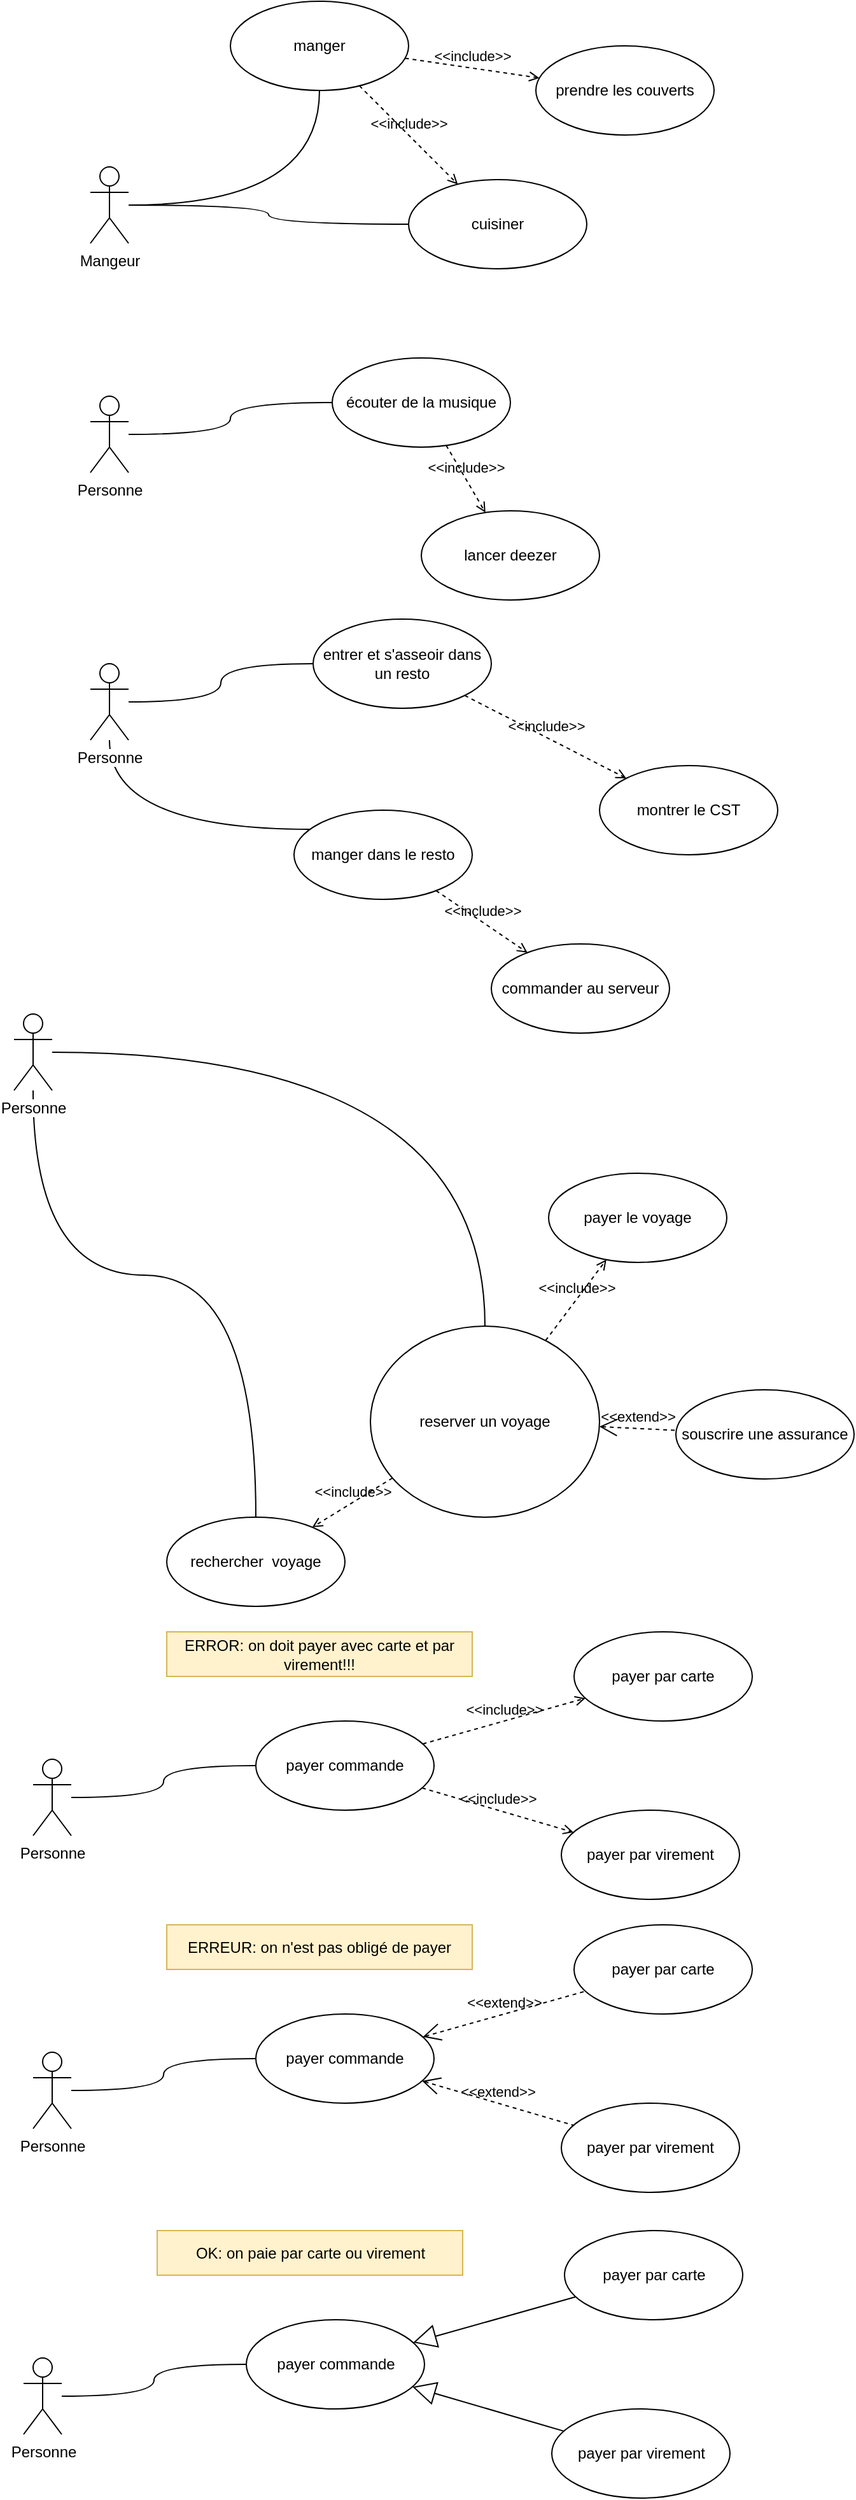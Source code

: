 <mxfile version="12.2.4" pages="1"><diagram id="4626RInFYziMvluEdOAh" name="Page-1"><mxGraphModel dx="720" dy="413" grid="1" gridSize="10" guides="1" tooltips="1" connect="1" arrows="1" fold="1" page="1" pageScale="1" pageWidth="850" pageHeight="1100" math="0" shadow="0"><root><mxCell id="0"/><mxCell id="1" parent="0"/><mxCell id="9" style="edgeStyle=orthogonalEdgeStyle;rounded=0;orthogonalLoop=1;jettySize=auto;html=1;endArrow=none;endFill=0;curved=1;" parent="1" source="2" target="8" edge="1"><mxGeometry relative="1" as="geometry"/></mxCell><mxCell id="11" style="edgeStyle=orthogonalEdgeStyle;curved=1;rounded=0;orthogonalLoop=1;jettySize=auto;html=1;endArrow=none;endFill=0;" parent="1" source="2" target="10" edge="1"><mxGeometry relative="1" as="geometry"/></mxCell><mxCell id="2" value="Mangeur" style="shape=umlActor;verticalLabelPosition=bottom;labelBackgroundColor=#ffffff;verticalAlign=top;html=1;outlineConnect=0;" parent="1" vertex="1"><mxGeometry x="110" y="180" width="30" height="60" as="geometry"/></mxCell><mxCell id="8" value="manger" style="ellipse;whiteSpace=wrap;html=1;" parent="1" vertex="1"><mxGeometry x="220" y="50" width="140" height="70" as="geometry"/></mxCell><mxCell id="10" value="cuisiner" style="ellipse;whiteSpace=wrap;html=1;" parent="1" vertex="1"><mxGeometry x="360" y="190" width="140" height="70" as="geometry"/></mxCell><mxCell id="12" value="&amp;lt;&amp;lt;include&amp;gt;&amp;gt;" style="edgeStyle=none;html=1;endArrow=open;verticalAlign=bottom;dashed=1;labelBackgroundColor=none;" parent="1" source="8" target="10" edge="1"><mxGeometry width="160" relative="1" as="geometry"><mxPoint x="100" y="390" as="sourcePoint"/><mxPoint x="260" y="390" as="targetPoint"/></mxGeometry></mxCell><mxCell id="13" value="prendre les couverts" style="ellipse;whiteSpace=wrap;html=1;" parent="1" vertex="1"><mxGeometry x="460" y="85" width="140" height="70" as="geometry"/></mxCell><mxCell id="14" value="&amp;lt;&amp;lt;include&amp;gt;&amp;gt;" style="edgeStyle=none;html=1;endArrow=open;verticalAlign=bottom;dashed=1;labelBackgroundColor=none;" parent="1" source="8" target="13" edge="1"><mxGeometry width="160" relative="1" as="geometry"><mxPoint x="314.365" y="129.255" as="sourcePoint"/><mxPoint x="365.579" y="250.751" as="targetPoint"/></mxGeometry></mxCell><mxCell id="22" style="edgeStyle=orthogonalEdgeStyle;curved=1;rounded=0;orthogonalLoop=1;jettySize=auto;html=1;endArrow=none;endFill=0;" parent="1" source="15" target="16" edge="1"><mxGeometry relative="1" as="geometry"/></mxCell><mxCell id="15" value="Personne" style="shape=umlActor;verticalLabelPosition=bottom;labelBackgroundColor=#ffffff;verticalAlign=top;html=1;outlineConnect=0;" parent="1" vertex="1"><mxGeometry x="110" y="360" width="30" height="60" as="geometry"/></mxCell><mxCell id="16" value="écouter de la musique" style="ellipse;whiteSpace=wrap;html=1;" parent="1" vertex="1"><mxGeometry x="300" y="330" width="140" height="70" as="geometry"/></mxCell><mxCell id="17" value="lancer deezer" style="ellipse;whiteSpace=wrap;html=1;" parent="1" vertex="1"><mxGeometry x="370" y="450" width="140" height="70" as="geometry"/></mxCell><mxCell id="23" value="&amp;lt;&amp;lt;include&amp;gt;&amp;gt;" style="edgeStyle=none;html=1;endArrow=open;verticalAlign=bottom;dashed=1;labelBackgroundColor=none;" parent="1" source="16" target="17" edge="1"><mxGeometry width="160" relative="1" as="geometry"><mxPoint x="331.305" y="126.305" as="sourcePoint"/><mxPoint x="408.695" y="203.695" as="targetPoint"/></mxGeometry></mxCell><mxCell id="26" style="edgeStyle=orthogonalEdgeStyle;curved=1;rounded=0;orthogonalLoop=1;jettySize=auto;html=1;endArrow=none;endFill=0;" parent="1" source="24" target="33" edge="1"><mxGeometry relative="1" as="geometry"/></mxCell><mxCell id="34" style="edgeStyle=orthogonalEdgeStyle;curved=1;rounded=0;orthogonalLoop=1;jettySize=auto;html=1;endArrow=none;endFill=0;" parent="1" source="24" target="25" edge="1"><mxGeometry relative="1" as="geometry"><Array as="points"><mxPoint x="125" y="700"/><mxPoint x="360" y="700"/></Array></mxGeometry></mxCell><mxCell id="24" value="Personne" style="shape=umlActor;verticalLabelPosition=bottom;labelBackgroundColor=#ffffff;verticalAlign=top;html=1;outlineConnect=0;" parent="1" vertex="1"><mxGeometry x="110" y="570" width="30" height="60" as="geometry"/></mxCell><mxCell id="25" value="manger dans le resto" style="ellipse;whiteSpace=wrap;html=1;" parent="1" vertex="1"><mxGeometry x="270" y="685" width="140" height="70" as="geometry"/></mxCell><mxCell id="27" value="montrer le CST" style="ellipse;whiteSpace=wrap;html=1;" parent="1" vertex="1"><mxGeometry x="510" y="650" width="140" height="70" as="geometry"/></mxCell><mxCell id="28" value="commander au serveur" style="ellipse;whiteSpace=wrap;html=1;" parent="1" vertex="1"><mxGeometry x="425" y="790" width="140" height="70" as="geometry"/></mxCell><mxCell id="30" value="&amp;lt;&amp;lt;include&amp;gt;&amp;gt;" style="edgeStyle=none;html=1;endArrow=open;verticalAlign=bottom;dashed=1;labelBackgroundColor=none;" parent="1" source="25" target="28" edge="1"><mxGeometry width="160" relative="1" as="geometry"><mxPoint x="510" y="570" as="sourcePoint"/><mxPoint x="620" y="630" as="targetPoint"/></mxGeometry></mxCell><mxCell id="31" value="&amp;lt;&amp;lt;include&amp;gt;&amp;gt;" style="edgeStyle=none;html=1;endArrow=open;verticalAlign=bottom;dashed=1;labelBackgroundColor=none;" parent="1" source="33" target="27" edge="1"><mxGeometry width="160" relative="1" as="geometry"><mxPoint x="520" y="580" as="sourcePoint"/><mxPoint x="630" y="640" as="targetPoint"/></mxGeometry></mxCell><mxCell id="33" value="entrer et s'asseoir dans un resto" style="ellipse;whiteSpace=wrap;html=1;" parent="1" vertex="1"><mxGeometry x="285" y="535" width="140" height="70" as="geometry"/></mxCell><mxCell id="38" style="edgeStyle=orthogonalEdgeStyle;curved=1;rounded=0;orthogonalLoop=1;jettySize=auto;html=1;endArrow=none;endFill=0;" parent="1" source="35" target="36" edge="1"><mxGeometry relative="1" as="geometry"/></mxCell><mxCell id="43" style="edgeStyle=orthogonalEdgeStyle;curved=1;rounded=0;orthogonalLoop=1;jettySize=auto;html=1;endArrow=none;endFill=0;" parent="1" source="35" target="40" edge="1"><mxGeometry relative="1" as="geometry"><Array as="points"><mxPoint x="65" y="1050"/></Array></mxGeometry></mxCell><mxCell id="35" value="Personne" style="shape=umlActor;verticalLabelPosition=bottom;labelBackgroundColor=#ffffff;verticalAlign=top;html=1;outlineConnect=0;" parent="1" vertex="1"><mxGeometry x="50" y="845" width="30" height="60" as="geometry"/></mxCell><mxCell id="36" value="reserver un voyage" style="ellipse;whiteSpace=wrap;html=1;" parent="1" vertex="1"><mxGeometry x="330" y="1090" width="180" height="150" as="geometry"/></mxCell><mxCell id="37" value="souscrire une assurance" style="ellipse;whiteSpace=wrap;html=1;" parent="1" vertex="1"><mxGeometry x="570" y="1140" width="140" height="70" as="geometry"/></mxCell><mxCell id="39" value="&amp;lt;&amp;lt;extend&amp;gt;&amp;gt;" style="edgeStyle=none;html=1;startArrow=open;endArrow=none;startSize=12;verticalAlign=bottom;dashed=1;labelBackgroundColor=none;" parent="1" source="36" target="37" edge="1"><mxGeometry width="160" relative="1" as="geometry"><mxPoint x="100" y="1070" as="sourcePoint"/><mxPoint x="380" y="1030" as="targetPoint"/></mxGeometry></mxCell><mxCell id="40" value="rechercher&amp;nbsp; voyage" style="ellipse;whiteSpace=wrap;html=1;" parent="1" vertex="1"><mxGeometry x="170" y="1240" width="140" height="70" as="geometry"/></mxCell><mxCell id="44" value="&amp;lt;&amp;lt;include&amp;gt;&amp;gt;" style="edgeStyle=none;html=1;endArrow=open;verticalAlign=bottom;dashed=1;labelBackgroundColor=none;" parent="1" source="36" target="40" edge="1"><mxGeometry width="160" relative="1" as="geometry"><mxPoint x="320" y="890" as="sourcePoint"/><mxPoint x="463.43" y="806.84" as="targetPoint"/></mxGeometry></mxCell><mxCell id="45" value="payer le voyage" style="ellipse;whiteSpace=wrap;html=1;" parent="1" vertex="1"><mxGeometry x="470" y="970" width="140" height="70" as="geometry"/></mxCell><mxCell id="47" value="&amp;lt;&amp;lt;include&amp;gt;&amp;gt;" style="edgeStyle=none;html=1;endArrow=open;verticalAlign=bottom;dashed=1;labelBackgroundColor=none;" parent="1" source="36" target="45" edge="1"><mxGeometry width="160" relative="1" as="geometry"><mxPoint x="356.852" y="1237.778" as="sourcePoint"/><mxPoint x="302.705" y="1261.966" as="targetPoint"/></mxGeometry></mxCell><mxCell id="52" style="edgeStyle=orthogonalEdgeStyle;curved=1;rounded=0;orthogonalLoop=1;jettySize=auto;html=1;endArrow=none;endFill=0;" parent="1" source="48" target="49" edge="1"><mxGeometry relative="1" as="geometry"/></mxCell><mxCell id="48" value="Personne" style="shape=umlActor;verticalLabelPosition=bottom;labelBackgroundColor=#ffffff;verticalAlign=top;html=1;outlineConnect=0;" parent="1" vertex="1"><mxGeometry x="65" y="1430" width="30" height="60" as="geometry"/></mxCell><mxCell id="49" value="payer commande" style="ellipse;whiteSpace=wrap;html=1;" parent="1" vertex="1"><mxGeometry x="240" y="1400" width="140" height="70" as="geometry"/></mxCell><mxCell id="50" value="payer par carte" style="ellipse;whiteSpace=wrap;html=1;" parent="1" vertex="1"><mxGeometry x="490" y="1330" width="140" height="70" as="geometry"/></mxCell><mxCell id="51" value="payer par virement" style="ellipse;whiteSpace=wrap;html=1;" parent="1" vertex="1"><mxGeometry x="480" y="1470" width="140" height="70" as="geometry"/></mxCell><mxCell id="53" value="&amp;lt;&amp;lt;include&amp;gt;&amp;gt;" style="edgeStyle=none;html=1;endArrow=open;verticalAlign=bottom;dashed=1;labelBackgroundColor=none;" parent="1" source="49" target="51" edge="1"><mxGeometry width="160" relative="1" as="geometry"><mxPoint x="370" y="1533.5" as="sourcePoint"/><mxPoint x="460" y="1613.5" as="targetPoint"/></mxGeometry></mxCell><mxCell id="54" value="&amp;lt;&amp;lt;include&amp;gt;&amp;gt;" style="edgeStyle=none;html=1;endArrow=open;verticalAlign=bottom;dashed=1;labelBackgroundColor=none;" parent="1" source="49" target="50" edge="1"><mxGeometry width="160" relative="1" as="geometry"><mxPoint x="380.526" y="1462.583" as="sourcePoint"/><mxPoint x="499.535" y="1497.365" as="targetPoint"/></mxGeometry></mxCell><mxCell id="57" value="ERROR: on doit payer avec carte et par virement!!!" style="text;html=1;strokeColor=#d6b656;fillColor=#fff2cc;align=center;verticalAlign=middle;whiteSpace=wrap;rounded=0;" parent="1" vertex="1"><mxGeometry x="170" y="1330" width="240" height="35" as="geometry"/></mxCell><mxCell id="58" style="edgeStyle=orthogonalEdgeStyle;curved=1;rounded=0;orthogonalLoop=1;jettySize=auto;html=1;endArrow=none;endFill=0;" parent="1" source="59" target="60" edge="1"><mxGeometry relative="1" as="geometry"/></mxCell><mxCell id="59" value="Personne" style="shape=umlActor;verticalLabelPosition=bottom;labelBackgroundColor=#ffffff;verticalAlign=top;html=1;outlineConnect=0;" parent="1" vertex="1"><mxGeometry x="65" y="1660" width="30" height="60" as="geometry"/></mxCell><mxCell id="60" value="payer commande" style="ellipse;whiteSpace=wrap;html=1;" parent="1" vertex="1"><mxGeometry x="240" y="1630" width="140" height="70" as="geometry"/></mxCell><mxCell id="61" value="payer par carte" style="ellipse;whiteSpace=wrap;html=1;" parent="1" vertex="1"><mxGeometry x="490" y="1560" width="140" height="70" as="geometry"/></mxCell><mxCell id="62" value="payer par virement" style="ellipse;whiteSpace=wrap;html=1;" parent="1" vertex="1"><mxGeometry x="480" y="1700" width="140" height="70" as="geometry"/></mxCell><mxCell id="65" value="ERREUR: on n'est pas obligé de payer" style="text;html=1;strokeColor=#d6b656;fillColor=#fff2cc;align=center;verticalAlign=middle;whiteSpace=wrap;rounded=0;" parent="1" vertex="1"><mxGeometry x="170" y="1560" width="240" height="35" as="geometry"/></mxCell><mxCell id="66" value="&amp;lt;&amp;lt;extend&amp;gt;&amp;gt;" style="edgeStyle=none;html=1;startArrow=open;endArrow=none;startSize=12;verticalAlign=bottom;dashed=1;labelBackgroundColor=none;" parent="1" source="60" target="61" edge="1"><mxGeometry width="160" relative="1" as="geometry"><mxPoint x="40" y="1790" as="sourcePoint"/><mxPoint x="200" y="1790" as="targetPoint"/></mxGeometry></mxCell><mxCell id="67" value="&amp;lt;&amp;lt;extend&amp;gt;&amp;gt;" style="edgeStyle=none;html=1;startArrow=open;endArrow=none;startSize=12;verticalAlign=bottom;dashed=1;labelBackgroundColor=none;" parent="1" source="60" target="62" edge="1"><mxGeometry width="160" relative="1" as="geometry"><mxPoint x="381.252" y="1658.058" as="sourcePoint"/><mxPoint x="508.925" y="1622.101" as="targetPoint"/></mxGeometry></mxCell><mxCell id="69" style="edgeStyle=orthogonalEdgeStyle;curved=1;rounded=0;orthogonalLoop=1;jettySize=auto;html=1;endArrow=none;endFill=0;" parent="1" source="70" target="71" edge="1"><mxGeometry relative="1" as="geometry"/></mxCell><mxCell id="70" value="Personne" style="shape=umlActor;verticalLabelPosition=bottom;labelBackgroundColor=#ffffff;verticalAlign=top;html=1;outlineConnect=0;" parent="1" vertex="1"><mxGeometry x="57.5" y="1900" width="30" height="60" as="geometry"/></mxCell><mxCell id="71" value="payer commande" style="ellipse;whiteSpace=wrap;html=1;" parent="1" vertex="1"><mxGeometry x="232.5" y="1870" width="140" height="70" as="geometry"/></mxCell><mxCell id="72" value="payer par carte" style="ellipse;whiteSpace=wrap;html=1;" parent="1" vertex="1"><mxGeometry x="482.5" y="1800" width="140" height="70" as="geometry"/></mxCell><mxCell id="73" value="payer par virement" style="ellipse;whiteSpace=wrap;html=1;" parent="1" vertex="1"><mxGeometry x="472.5" y="1940" width="140" height="70" as="geometry"/></mxCell><mxCell id="74" value="OK: on paie par carte ou virement" style="text;html=1;strokeColor=#d6b656;fillColor=#fff2cc;align=center;verticalAlign=middle;whiteSpace=wrap;rounded=0;" parent="1" vertex="1"><mxGeometry x="162.5" y="1800" width="240" height="35" as="geometry"/></mxCell><mxCell id="77" value="" style="endArrow=block;endSize=16;endFill=0;html=1;" parent="1" source="73" target="71" edge="1"><mxGeometry width="160" relative="1" as="geometry"><mxPoint x="40" y="2030" as="sourcePoint"/><mxPoint x="200" y="2030" as="targetPoint"/></mxGeometry></mxCell><mxCell id="78" value="" style="endArrow=block;endSize=16;endFill=0;html=1;" parent="1" source="72" target="71" edge="1"><mxGeometry width="160" relative="1" as="geometry"><mxPoint x="491.974" y="1967.417" as="sourcePoint"/><mxPoint x="372.965" y="1932.635" as="targetPoint"/></mxGeometry></mxCell></root></mxGraphModel></diagram></mxfile>